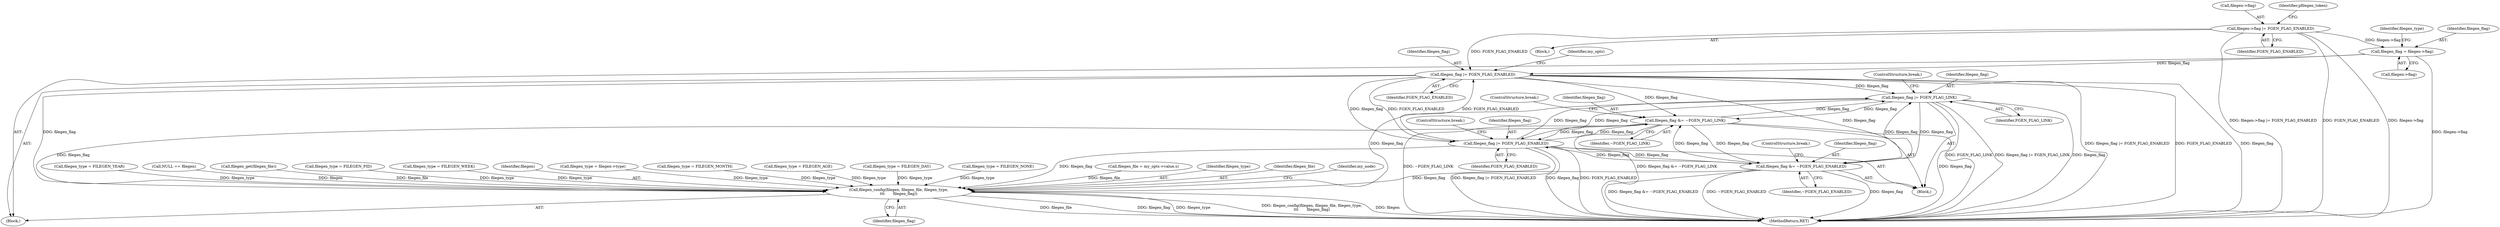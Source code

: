 digraph "0_ntp_52e977d79a0c4ace997e5c74af429844da2f27be@pointer" {
"1000175" [label="(Call,filegen->flag |= FGEN_FLAG_ENABLED)"];
"1000216" [label="(Call,filegen_flag = filegen->flag)"];
"1000226" [label="(Call,filegen_flag |= FGEN_FLAG_ENABLED)"];
"1000316" [label="(Call,filegen_flag |= FGEN_FLAG_LINK)"];
"1000321" [label="(Call,filegen_flag &= ~FGEN_FLAG_LINK)"];
"1000326" [label="(Call,filegen_flag |= FGEN_FLAG_ENABLED)"];
"1000331" [label="(Call,filegen_flag &= ~FGEN_FLAG_ENABLED)"];
"1000356" [label="(Call,filegen_config(filegen, filegen_file, filegen_type,\n\t\t\t       filegen_flag))"];
"1000251" [label="(Call,filegen_file = my_opts->value.s)"];
"1000331" [label="(Call,filegen_flag &= ~FGEN_FLAG_ENABLED)"];
"1000230" [label="(Identifier,my_opts)"];
"1000179" [label="(Identifier,FGEN_FLAG_ENABLED)"];
"1000359" [label="(Identifier,filegen_type)"];
"1000361" [label="(MethodReturn,RET)"];
"1000218" [label="(Call,filegen->flag)"];
"1000228" [label="(Identifier,FGEN_FLAG_ENABLED)"];
"1000324" [label="(ControlStructure,break;)"];
"1000222" [label="(Identifier,filegen_type)"];
"1000358" [label="(Identifier,filegen_file)"];
"1000191" [label="(Identifier,my_node)"];
"1000141" [label="(Block,)"];
"1000297" [label="(Call,filegen_type = FILEGEN_YEAR)"];
"1000227" [label="(Identifier,filegen_flag)"];
"1000318" [label="(Identifier,FGEN_FLAG_LINK)"];
"1000207" [label="(Call,NULL == filegen)"];
"1000317" [label="(Identifier,filegen_flag)"];
"1000319" [label="(ControlStructure,break;)"];
"1000204" [label="(Call,filegen_get(filegen_file))"];
"1000216" [label="(Call,filegen_flag = filegen->flag)"];
"1000277" [label="(Call,filegen_type = FILEGEN_PID)"];
"1000360" [label="(Identifier,filegen_flag)"];
"1000287" [label="(Call,filegen_type = FILEGEN_WEEK)"];
"1000176" [label="(Call,filegen->flag)"];
"1000329" [label="(ControlStructure,break;)"];
"1000357" [label="(Identifier,filegen)"];
"1000226" [label="(Call,filegen_flag |= FGEN_FLAG_ENABLED)"];
"1000221" [label="(Call,filegen_type = filegen->type)"];
"1000327" [label="(Identifier,filegen_flag)"];
"1000321" [label="(Call,filegen_flag &= ~FGEN_FLAG_LINK)"];
"1000292" [label="(Call,filegen_type = FILEGEN_MONTH)"];
"1000272" [label="(Call,filegen_type = FILEGEN_NONE)"];
"1000334" [label="(ControlStructure,break;)"];
"1000323" [label="(Identifier,~FGEN_FLAG_LINK)"];
"1000314" [label="(Block,)"];
"1000356" [label="(Call,filegen_config(filegen, filegen_file, filegen_type,\n\t\t\t       filegen_flag))"];
"1000326" [label="(Call,filegen_flag |= FGEN_FLAG_ENABLED)"];
"1000316" [label="(Call,filegen_flag |= FGEN_FLAG_LINK)"];
"1000322" [label="(Identifier,filegen_flag)"];
"1000302" [label="(Call,filegen_type = FILEGEN_AGE)"];
"1000195" [label="(Block,)"];
"1000175" [label="(Call,filegen->flag |= FGEN_FLAG_ENABLED)"];
"1000137" [label="(Identifier,pfilegen_token)"];
"1000217" [label="(Identifier,filegen_flag)"];
"1000332" [label="(Identifier,filegen_flag)"];
"1000333" [label="(Identifier,~FGEN_FLAG_ENABLED)"];
"1000328" [label="(Identifier,FGEN_FLAG_ENABLED)"];
"1000282" [label="(Call,filegen_type = FILEGEN_DAY)"];
"1000175" -> "1000141"  [label="AST: "];
"1000175" -> "1000179"  [label="CFG: "];
"1000176" -> "1000175"  [label="AST: "];
"1000179" -> "1000175"  [label="AST: "];
"1000137" -> "1000175"  [label="CFG: "];
"1000175" -> "1000361"  [label="DDG: filegen->flag |= FGEN_FLAG_ENABLED"];
"1000175" -> "1000361"  [label="DDG: FGEN_FLAG_ENABLED"];
"1000175" -> "1000361"  [label="DDG: filegen->flag"];
"1000175" -> "1000216"  [label="DDG: filegen->flag"];
"1000175" -> "1000226"  [label="DDG: FGEN_FLAG_ENABLED"];
"1000216" -> "1000195"  [label="AST: "];
"1000216" -> "1000218"  [label="CFG: "];
"1000217" -> "1000216"  [label="AST: "];
"1000218" -> "1000216"  [label="AST: "];
"1000222" -> "1000216"  [label="CFG: "];
"1000216" -> "1000361"  [label="DDG: filegen->flag"];
"1000216" -> "1000226"  [label="DDG: filegen_flag"];
"1000226" -> "1000195"  [label="AST: "];
"1000226" -> "1000228"  [label="CFG: "];
"1000227" -> "1000226"  [label="AST: "];
"1000228" -> "1000226"  [label="AST: "];
"1000230" -> "1000226"  [label="CFG: "];
"1000226" -> "1000361"  [label="DDG: filegen_flag"];
"1000226" -> "1000361"  [label="DDG: filegen_flag |= FGEN_FLAG_ENABLED"];
"1000226" -> "1000361"  [label="DDG: FGEN_FLAG_ENABLED"];
"1000326" -> "1000226"  [label="DDG: FGEN_FLAG_ENABLED"];
"1000226" -> "1000316"  [label="DDG: filegen_flag"];
"1000226" -> "1000321"  [label="DDG: filegen_flag"];
"1000226" -> "1000326"  [label="DDG: filegen_flag"];
"1000226" -> "1000326"  [label="DDG: FGEN_FLAG_ENABLED"];
"1000226" -> "1000331"  [label="DDG: filegen_flag"];
"1000226" -> "1000356"  [label="DDG: filegen_flag"];
"1000316" -> "1000314"  [label="AST: "];
"1000316" -> "1000318"  [label="CFG: "];
"1000317" -> "1000316"  [label="AST: "];
"1000318" -> "1000316"  [label="AST: "];
"1000319" -> "1000316"  [label="CFG: "];
"1000316" -> "1000361"  [label="DDG: FGEN_FLAG_LINK"];
"1000316" -> "1000361"  [label="DDG: filegen_flag |= FGEN_FLAG_LINK"];
"1000316" -> "1000361"  [label="DDG: filegen_flag"];
"1000331" -> "1000316"  [label="DDG: filegen_flag"];
"1000321" -> "1000316"  [label="DDG: filegen_flag"];
"1000326" -> "1000316"  [label="DDG: filegen_flag"];
"1000316" -> "1000321"  [label="DDG: filegen_flag"];
"1000316" -> "1000326"  [label="DDG: filegen_flag"];
"1000316" -> "1000331"  [label="DDG: filegen_flag"];
"1000316" -> "1000356"  [label="DDG: filegen_flag"];
"1000321" -> "1000314"  [label="AST: "];
"1000321" -> "1000323"  [label="CFG: "];
"1000322" -> "1000321"  [label="AST: "];
"1000323" -> "1000321"  [label="AST: "];
"1000324" -> "1000321"  [label="CFG: "];
"1000321" -> "1000361"  [label="DDG: filegen_flag"];
"1000321" -> "1000361"  [label="DDG: ~FGEN_FLAG_LINK"];
"1000321" -> "1000361"  [label="DDG: filegen_flag &= ~FGEN_FLAG_LINK"];
"1000331" -> "1000321"  [label="DDG: filegen_flag"];
"1000326" -> "1000321"  [label="DDG: filegen_flag"];
"1000321" -> "1000326"  [label="DDG: filegen_flag"];
"1000321" -> "1000331"  [label="DDG: filegen_flag"];
"1000321" -> "1000356"  [label="DDG: filegen_flag"];
"1000326" -> "1000314"  [label="AST: "];
"1000326" -> "1000328"  [label="CFG: "];
"1000327" -> "1000326"  [label="AST: "];
"1000328" -> "1000326"  [label="AST: "];
"1000329" -> "1000326"  [label="CFG: "];
"1000326" -> "1000361"  [label="DDG: FGEN_FLAG_ENABLED"];
"1000326" -> "1000361"  [label="DDG: filegen_flag |= FGEN_FLAG_ENABLED"];
"1000326" -> "1000361"  [label="DDG: filegen_flag"];
"1000331" -> "1000326"  [label="DDG: filegen_flag"];
"1000326" -> "1000331"  [label="DDG: filegen_flag"];
"1000326" -> "1000356"  [label="DDG: filegen_flag"];
"1000331" -> "1000314"  [label="AST: "];
"1000331" -> "1000333"  [label="CFG: "];
"1000332" -> "1000331"  [label="AST: "];
"1000333" -> "1000331"  [label="AST: "];
"1000334" -> "1000331"  [label="CFG: "];
"1000331" -> "1000361"  [label="DDG: filegen_flag &= ~FGEN_FLAG_ENABLED"];
"1000331" -> "1000361"  [label="DDG: ~FGEN_FLAG_ENABLED"];
"1000331" -> "1000361"  [label="DDG: filegen_flag"];
"1000331" -> "1000356"  [label="DDG: filegen_flag"];
"1000356" -> "1000195"  [label="AST: "];
"1000356" -> "1000360"  [label="CFG: "];
"1000357" -> "1000356"  [label="AST: "];
"1000358" -> "1000356"  [label="AST: "];
"1000359" -> "1000356"  [label="AST: "];
"1000360" -> "1000356"  [label="AST: "];
"1000191" -> "1000356"  [label="CFG: "];
"1000356" -> "1000361"  [label="DDG: filegen_config(filegen, filegen_file, filegen_type,\n\t\t\t       filegen_flag)"];
"1000356" -> "1000361"  [label="DDG: filegen"];
"1000356" -> "1000361"  [label="DDG: filegen_file"];
"1000356" -> "1000361"  [label="DDG: filegen_flag"];
"1000356" -> "1000361"  [label="DDG: filegen_type"];
"1000207" -> "1000356"  [label="DDG: filegen"];
"1000251" -> "1000356"  [label="DDG: filegen_file"];
"1000204" -> "1000356"  [label="DDG: filegen_file"];
"1000297" -> "1000356"  [label="DDG: filegen_type"];
"1000292" -> "1000356"  [label="DDG: filegen_type"];
"1000302" -> "1000356"  [label="DDG: filegen_type"];
"1000221" -> "1000356"  [label="DDG: filegen_type"];
"1000277" -> "1000356"  [label="DDG: filegen_type"];
"1000272" -> "1000356"  [label="DDG: filegen_type"];
"1000287" -> "1000356"  [label="DDG: filegen_type"];
"1000282" -> "1000356"  [label="DDG: filegen_type"];
}
